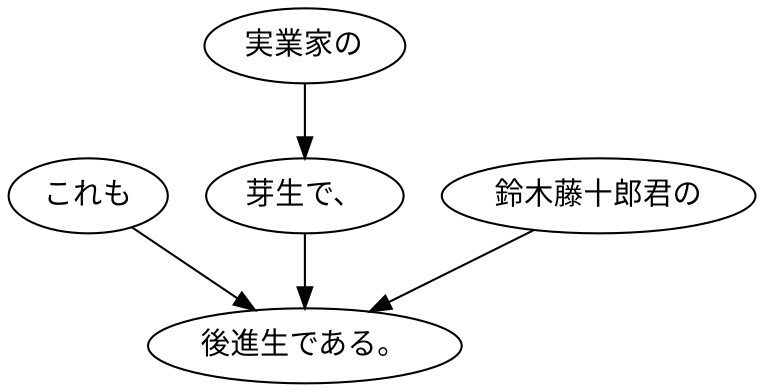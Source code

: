 digraph graph2964 {
	node0 [label="これも"];
	node1 [label="実業家の"];
	node2 [label="芽生で、"];
	node3 [label="鈴木藤十郎君の"];
	node4 [label="後進生である。"];
	node0 -> node4;
	node1 -> node2;
	node2 -> node4;
	node3 -> node4;
}
